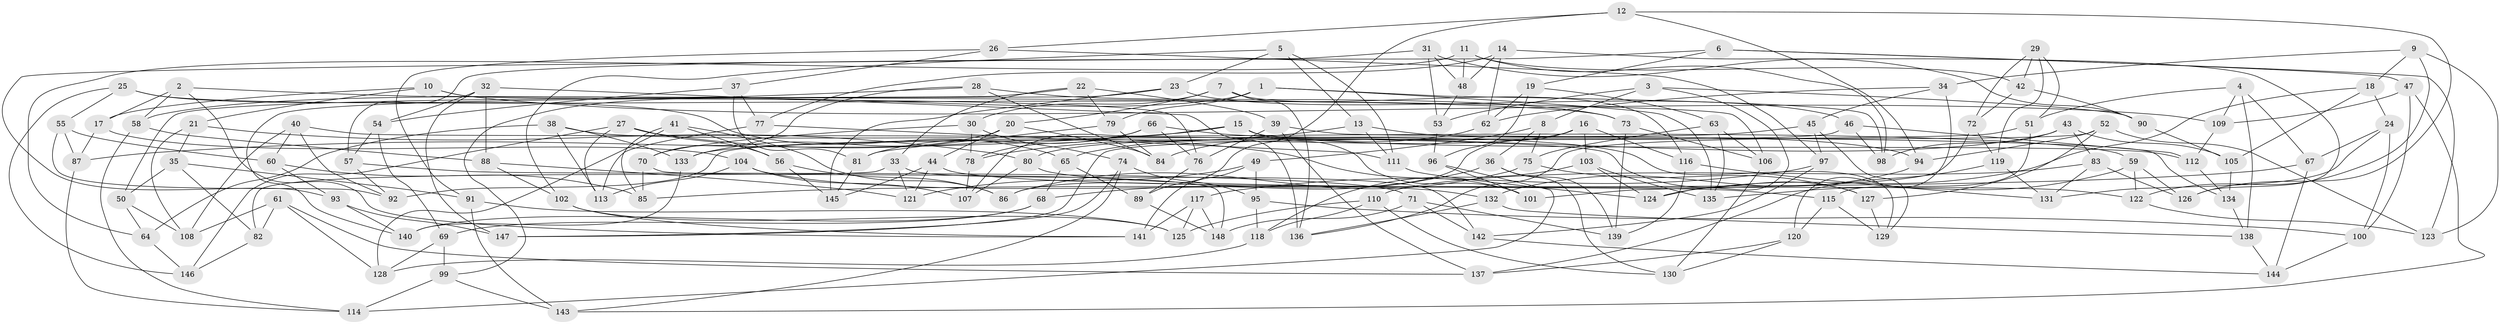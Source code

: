 // Generated by graph-tools (version 1.1) at 2025/37/03/09/25 02:37:52]
// undirected, 148 vertices, 296 edges
graph export_dot {
graph [start="1"]
  node [color=gray90,style=filled];
  1;
  2;
  3;
  4;
  5;
  6;
  7;
  8;
  9;
  10;
  11;
  12;
  13;
  14;
  15;
  16;
  17;
  18;
  19;
  20;
  21;
  22;
  23;
  24;
  25;
  26;
  27;
  28;
  29;
  30;
  31;
  32;
  33;
  34;
  35;
  36;
  37;
  38;
  39;
  40;
  41;
  42;
  43;
  44;
  45;
  46;
  47;
  48;
  49;
  50;
  51;
  52;
  53;
  54;
  55;
  56;
  57;
  58;
  59;
  60;
  61;
  62;
  63;
  64;
  65;
  66;
  67;
  68;
  69;
  70;
  71;
  72;
  73;
  74;
  75;
  76;
  77;
  78;
  79;
  80;
  81;
  82;
  83;
  84;
  85;
  86;
  87;
  88;
  89;
  90;
  91;
  92;
  93;
  94;
  95;
  96;
  97;
  98;
  99;
  100;
  101;
  102;
  103;
  104;
  105;
  106;
  107;
  108;
  109;
  110;
  111;
  112;
  113;
  114;
  115;
  116;
  117;
  118;
  119;
  120;
  121;
  122;
  123;
  124;
  125;
  126;
  127;
  128;
  129;
  130;
  131;
  132;
  133;
  134;
  135;
  136;
  137;
  138;
  139;
  140;
  141;
  142;
  143;
  144;
  145;
  146;
  147;
  148;
  1 -- 135;
  1 -- 99;
  1 -- 79;
  1 -- 98;
  2 -- 141;
  2 -- 58;
  2 -- 17;
  2 -- 106;
  3 -- 8;
  3 -- 53;
  3 -- 124;
  3 -- 90;
  4 -- 67;
  4 -- 109;
  4 -- 138;
  4 -- 51;
  5 -- 111;
  5 -- 102;
  5 -- 23;
  5 -- 13;
  6 -- 57;
  6 -- 47;
  6 -- 19;
  6 -- 123;
  7 -- 20;
  7 -- 116;
  7 -- 30;
  7 -- 136;
  8 -- 49;
  8 -- 36;
  8 -- 75;
  9 -- 122;
  9 -- 18;
  9 -- 34;
  9 -- 123;
  10 -- 17;
  10 -- 21;
  10 -- 109;
  10 -- 76;
  11 -- 48;
  11 -- 98;
  11 -- 64;
  11 -- 42;
  12 -- 94;
  12 -- 26;
  12 -- 126;
  12 -- 89;
  13 -- 94;
  13 -- 111;
  13 -- 78;
  14 -- 48;
  14 -- 77;
  14 -- 126;
  14 -- 62;
  15 -- 107;
  15 -- 112;
  15 -- 87;
  15 -- 101;
  16 -- 116;
  16 -- 80;
  16 -- 103;
  16 -- 86;
  17 -- 104;
  17 -- 87;
  18 -- 24;
  18 -- 105;
  18 -- 124;
  19 -- 62;
  19 -- 63;
  19 -- 96;
  20 -- 133;
  20 -- 84;
  20 -- 44;
  21 -- 80;
  21 -- 35;
  21 -- 108;
  22 -- 50;
  22 -- 39;
  22 -- 79;
  22 -- 33;
  23 -- 140;
  23 -- 46;
  23 -- 145;
  24 -- 67;
  24 -- 131;
  24 -- 100;
  25 -- 146;
  25 -- 65;
  25 -- 73;
  25 -- 55;
  26 -- 97;
  26 -- 91;
  26 -- 37;
  27 -- 101;
  27 -- 56;
  27 -- 113;
  27 -- 146;
  28 -- 58;
  28 -- 73;
  28 -- 70;
  28 -- 84;
  29 -- 119;
  29 -- 42;
  29 -- 51;
  29 -- 72;
  30 -- 74;
  30 -- 70;
  30 -- 78;
  31 -- 53;
  31 -- 93;
  31 -- 90;
  31 -- 48;
  32 -- 147;
  32 -- 88;
  32 -- 136;
  32 -- 54;
  33 -- 82;
  33 -- 121;
  33 -- 142;
  34 -- 62;
  34 -- 45;
  34 -- 120;
  35 -- 50;
  35 -- 91;
  35 -- 82;
  36 -- 139;
  36 -- 68;
  36 -- 130;
  37 -- 54;
  37 -- 77;
  37 -- 81;
  38 -- 133;
  38 -- 64;
  38 -- 59;
  38 -- 113;
  39 -- 137;
  39 -- 134;
  39 -- 76;
  40 -- 127;
  40 -- 92;
  40 -- 60;
  40 -- 108;
  41 -- 56;
  41 -- 85;
  41 -- 86;
  41 -- 128;
  42 -- 72;
  42 -- 90;
  43 -- 98;
  43 -- 105;
  43 -- 65;
  43 -- 83;
  44 -- 115;
  44 -- 121;
  44 -- 145;
  45 -- 133;
  45 -- 129;
  45 -- 97;
  46 -- 92;
  46 -- 98;
  46 -- 112;
  47 -- 143;
  47 -- 100;
  47 -- 109;
  48 -- 53;
  49 -- 141;
  49 -- 95;
  49 -- 121;
  50 -- 108;
  50 -- 64;
  51 -- 136;
  51 -- 115;
  52 -- 123;
  52 -- 147;
  52 -- 94;
  52 -- 127;
  53 -- 96;
  54 -- 69;
  54 -- 57;
  55 -- 87;
  55 -- 60;
  55 -- 92;
  56 -- 145;
  56 -- 86;
  57 -- 71;
  57 -- 92;
  58 -- 114;
  58 -- 88;
  59 -- 126;
  59 -- 135;
  59 -- 122;
  60 -- 85;
  60 -- 93;
  61 -- 82;
  61 -- 137;
  61 -- 128;
  61 -- 108;
  62 -- 84;
  63 -- 106;
  63 -- 75;
  63 -- 135;
  64 -- 146;
  65 -- 89;
  65 -- 68;
  66 -- 78;
  66 -- 76;
  66 -- 129;
  66 -- 81;
  67 -- 85;
  67 -- 144;
  68 -- 140;
  68 -- 69;
  69 -- 128;
  69 -- 99;
  70 -- 85;
  70 -- 148;
  71 -- 148;
  71 -- 139;
  71 -- 142;
  72 -- 101;
  72 -- 119;
  73 -- 139;
  73 -- 106;
  74 -- 147;
  74 -- 143;
  74 -- 95;
  75 -- 127;
  75 -- 86;
  76 -- 89;
  77 -- 111;
  77 -- 113;
  78 -- 107;
  79 -- 81;
  79 -- 84;
  80 -- 107;
  80 -- 122;
  81 -- 145;
  82 -- 146;
  83 -- 126;
  83 -- 131;
  83 -- 110;
  87 -- 114;
  88 -- 121;
  88 -- 102;
  89 -- 148;
  90 -- 105;
  91 -- 143;
  91 -- 125;
  93 -- 147;
  93 -- 140;
  94 -- 132;
  95 -- 100;
  95 -- 118;
  96 -- 114;
  96 -- 101;
  97 -- 142;
  97 -- 117;
  99 -- 114;
  99 -- 143;
  100 -- 144;
  102 -- 125;
  102 -- 141;
  103 -- 135;
  103 -- 118;
  103 -- 124;
  104 -- 113;
  104 -- 132;
  104 -- 107;
  105 -- 134;
  106 -- 130;
  109 -- 112;
  110 -- 125;
  110 -- 118;
  110 -- 130;
  111 -- 124;
  112 -- 134;
  115 -- 120;
  115 -- 129;
  116 -- 131;
  116 -- 139;
  117 -- 141;
  117 -- 125;
  117 -- 148;
  118 -- 128;
  119 -- 137;
  119 -- 131;
  120 -- 130;
  120 -- 137;
  122 -- 123;
  127 -- 129;
  132 -- 136;
  132 -- 138;
  133 -- 140;
  134 -- 138;
  138 -- 144;
  142 -- 144;
}
